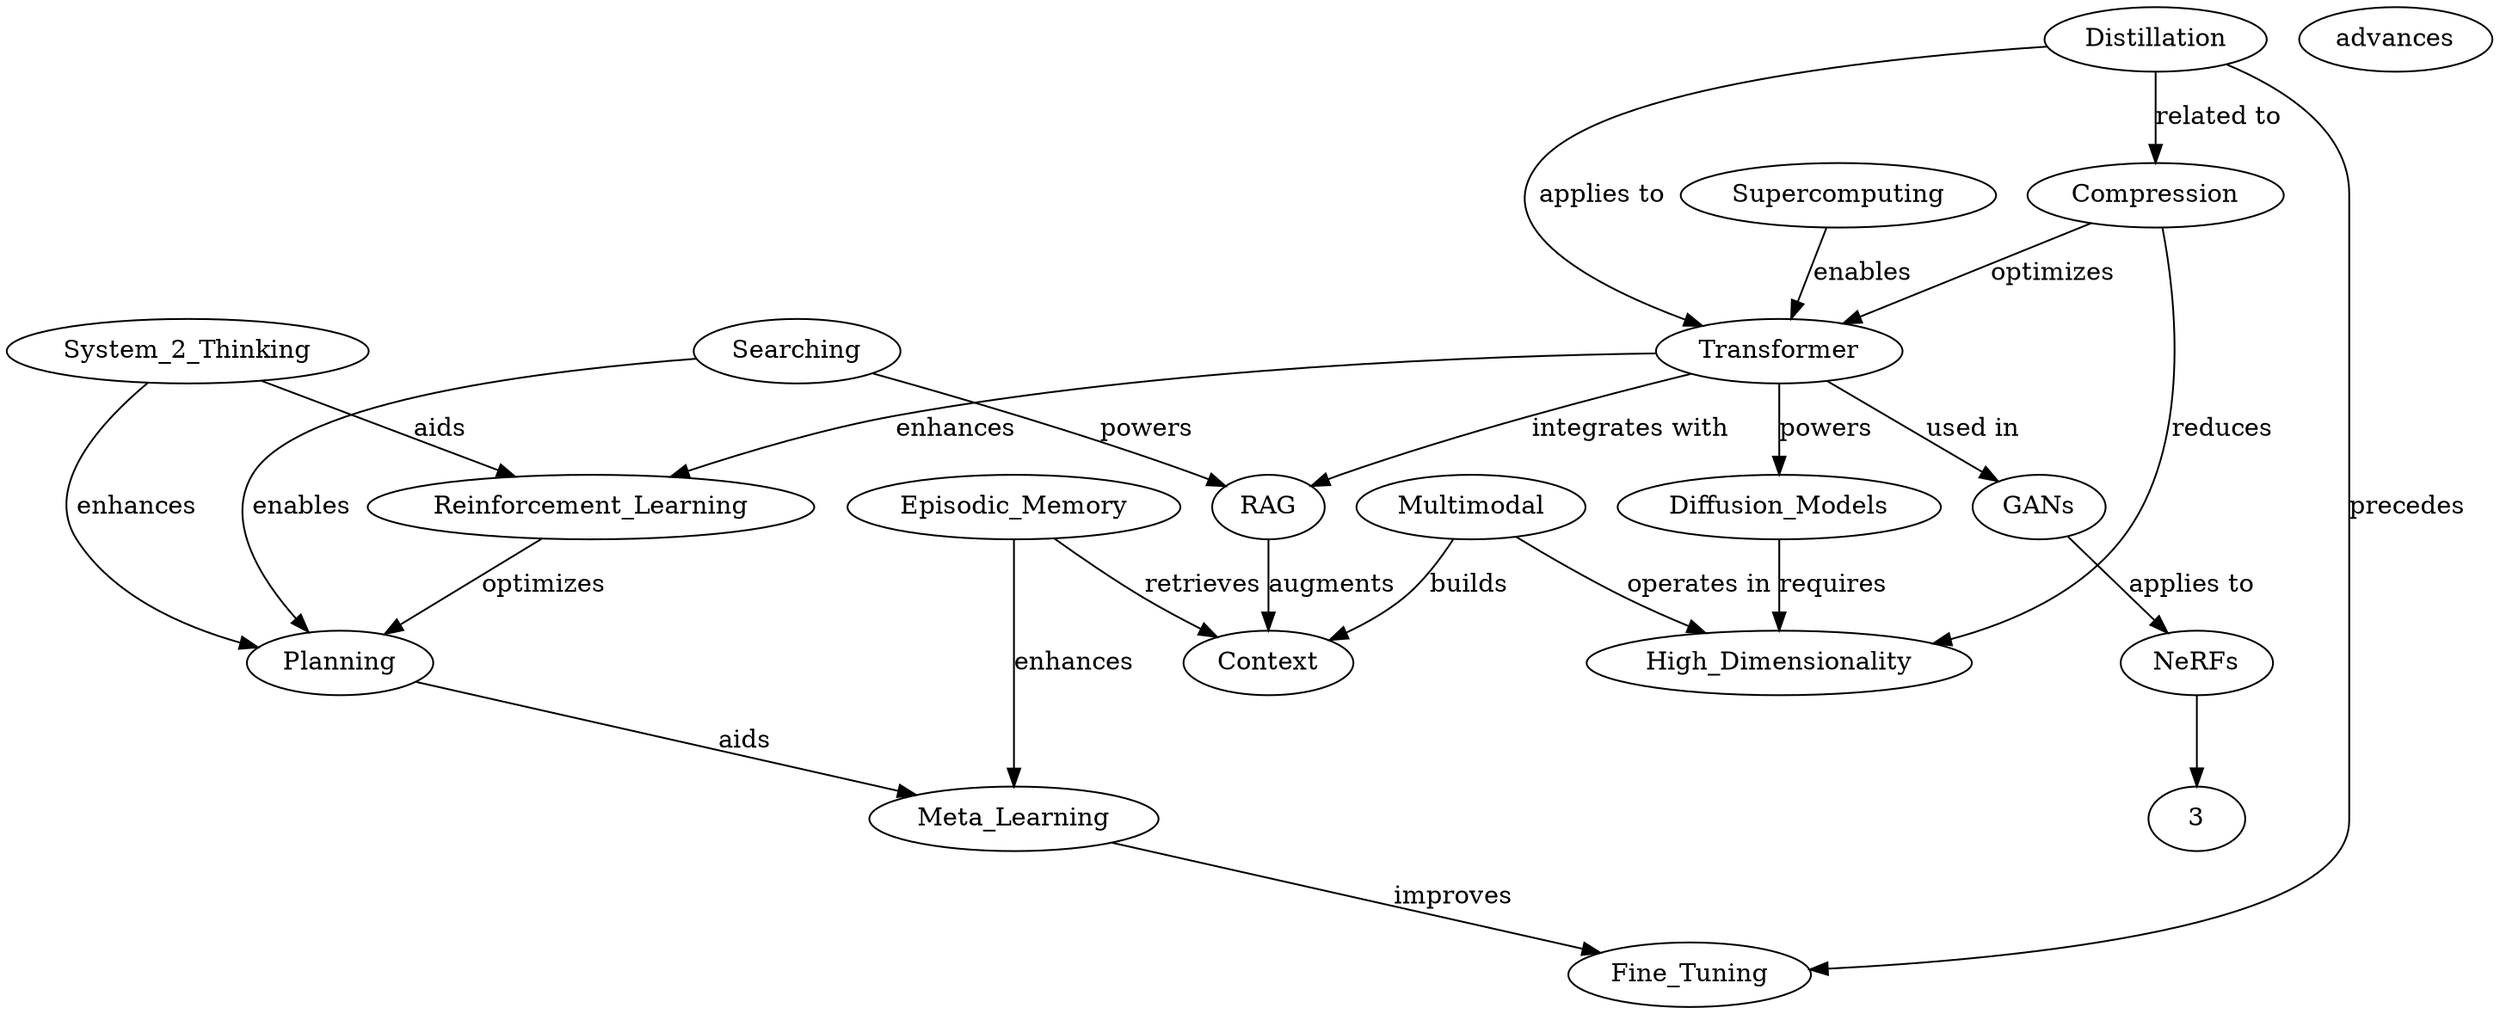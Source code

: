 // ai_knowledge_graph.dot
digraph AI_Concepts {
    Supercomputing -> Transformer [label="enables"];
    Transformer -> Reinforcement_Learning [label="enhances"];
    Reinforcement_Learning -> Planning [label="optimizes"];
    Planning -> Meta_Learning [label="aids"];
    Meta_Learning -> Fine_Tuning [label="improves"];
    Transformer -> Diffusion_Models [label="powers"];
    Transformer -> GANs [label="used in"];
    Transformer -> RAG [label="integrates with"];
    GANs -> NeRFs [label="applies to"];
    NeRFs -> 3D_Convergence [label="advances"];
    Diffusion_Models -> High_Dimensionality [label="requires"];
    Multimodal -> High_Dimensionality [label="operates in"];
    Multimodal -> Context [label="builds"];
    RAG -> Context [label="augments"];
    Compression -> Transformer [label="optimizes"];
    Compression -> High_Dimensionality [label="reduces"];
    Distillation -> Transformer [label="applies to"];
    Distillation -> Compression [label="related to"];
    Distillation -> Fine_Tuning [label="precedes"];
    Searching -> RAG [label="powers"];
    Searching -> Planning [label="enables"];
    System_2_Thinking -> Reinforcement_Learning [label="aids"];
    System_2_Thinking -> Planning [label="enhances"];
    Episodic_Memory -> Context [label="retrieves"];
    Episodic_Memory -> Meta_Learning [label="enhances"];
}
